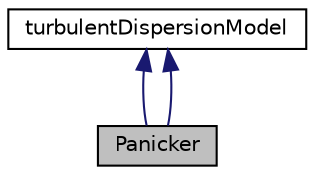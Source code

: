 digraph "Panicker"
{
  bgcolor="transparent";
  edge [fontname="Helvetica",fontsize="10",labelfontname="Helvetica",labelfontsize="10"];
  node [fontname="Helvetica",fontsize="10",shape=record];
  Node0 [label="Panicker",height=0.2,width=0.4,color="black", fillcolor="grey75", style="filled", fontcolor="black"];
  Node1 -> Node0 [dir="back",color="midnightblue",fontsize="10",style="solid",fontname="Helvetica"];
  Node1 [label="turbulentDispersionModel",height=0.2,width=0.4,color="black",URL="$a02544.html"];
  Node1 -> Node0 [dir="back",color="midnightblue",fontsize="10",style="solid",fontname="Helvetica"];
}
